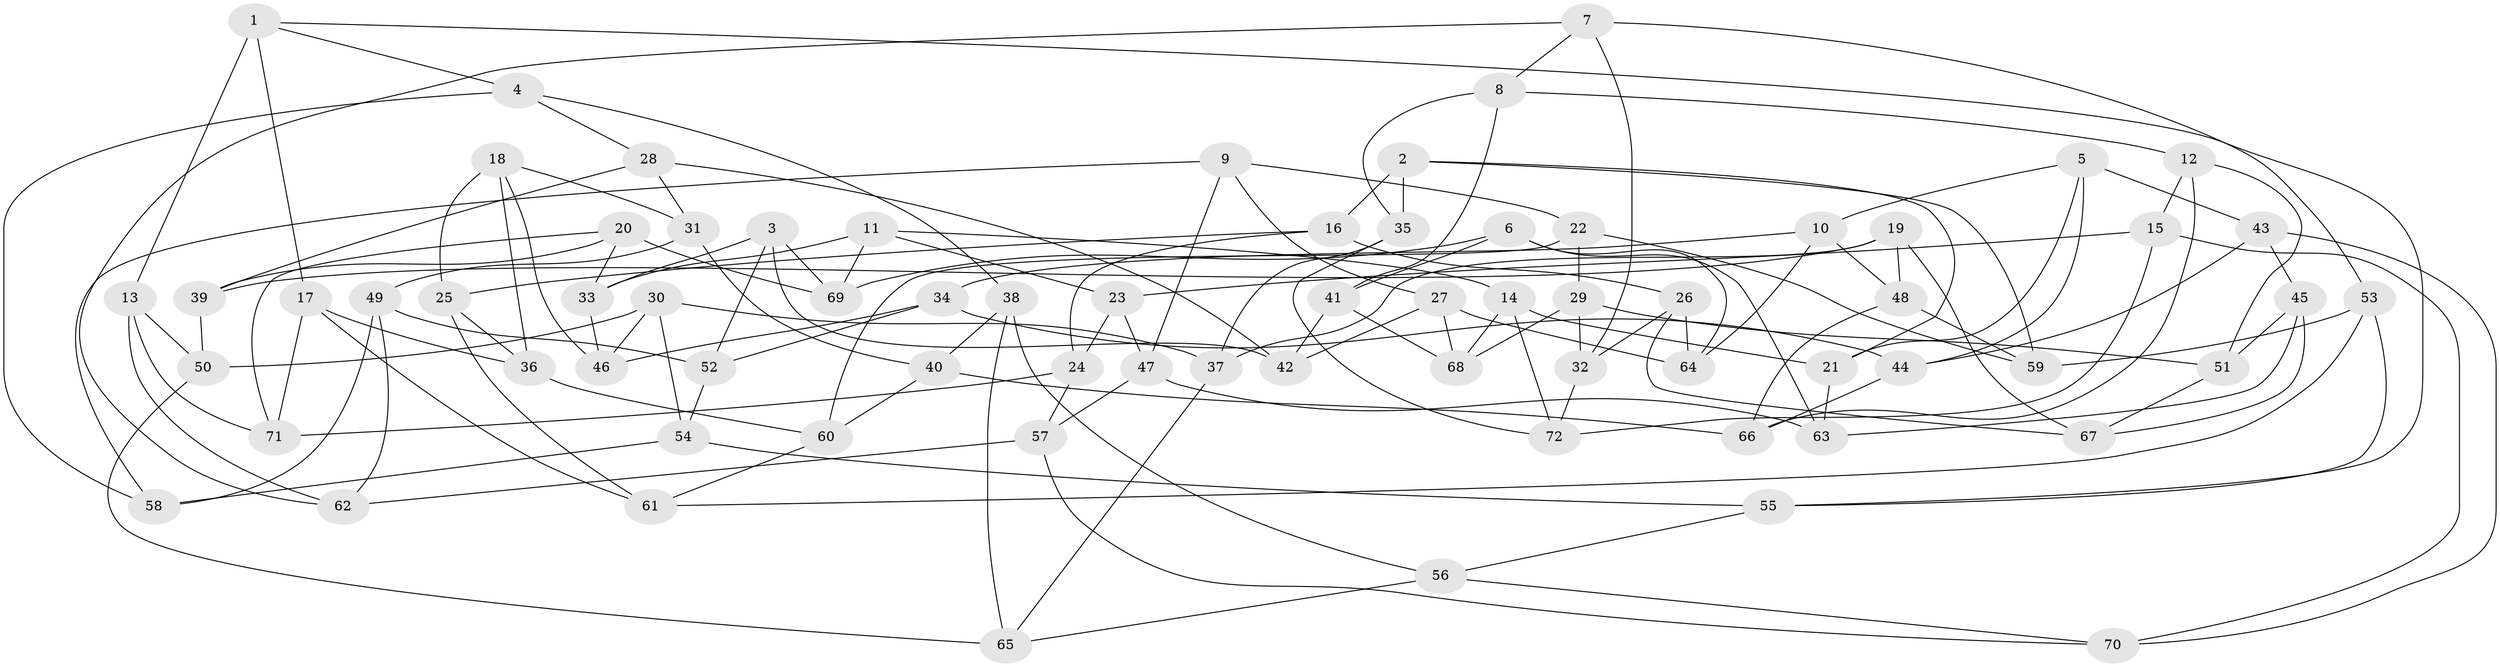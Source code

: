 // coarse degree distribution, {3: 0.17857142857142858, 5: 0.14285714285714285, 4: 0.35714285714285715, 2: 0.07142857142857142, 6: 0.07142857142857142, 7: 0.07142857142857142, 10: 0.03571428571428571, 12: 0.03571428571428571, 9: 0.03571428571428571}
// Generated by graph-tools (version 1.1) at 2025/03/03/04/25 22:03:13]
// undirected, 72 vertices, 144 edges
graph export_dot {
graph [start="1"]
  node [color=gray90,style=filled];
  1;
  2;
  3;
  4;
  5;
  6;
  7;
  8;
  9;
  10;
  11;
  12;
  13;
  14;
  15;
  16;
  17;
  18;
  19;
  20;
  21;
  22;
  23;
  24;
  25;
  26;
  27;
  28;
  29;
  30;
  31;
  32;
  33;
  34;
  35;
  36;
  37;
  38;
  39;
  40;
  41;
  42;
  43;
  44;
  45;
  46;
  47;
  48;
  49;
  50;
  51;
  52;
  53;
  54;
  55;
  56;
  57;
  58;
  59;
  60;
  61;
  62;
  63;
  64;
  65;
  66;
  67;
  68;
  69;
  70;
  71;
  72;
  1 -- 4;
  1 -- 55;
  1 -- 13;
  1 -- 17;
  2 -- 16;
  2 -- 21;
  2 -- 59;
  2 -- 35;
  3 -- 42;
  3 -- 69;
  3 -- 33;
  3 -- 52;
  4 -- 28;
  4 -- 38;
  4 -- 58;
  5 -- 21;
  5 -- 44;
  5 -- 10;
  5 -- 43;
  6 -- 41;
  6 -- 64;
  6 -- 63;
  6 -- 69;
  7 -- 53;
  7 -- 8;
  7 -- 32;
  7 -- 62;
  8 -- 35;
  8 -- 41;
  8 -- 12;
  9 -- 22;
  9 -- 58;
  9 -- 27;
  9 -- 47;
  10 -- 64;
  10 -- 34;
  10 -- 48;
  11 -- 33;
  11 -- 23;
  11 -- 69;
  11 -- 14;
  12 -- 51;
  12 -- 66;
  12 -- 15;
  13 -- 62;
  13 -- 71;
  13 -- 50;
  14 -- 21;
  14 -- 68;
  14 -- 72;
  15 -- 23;
  15 -- 70;
  15 -- 72;
  16 -- 25;
  16 -- 26;
  16 -- 24;
  17 -- 61;
  17 -- 71;
  17 -- 36;
  18 -- 31;
  18 -- 25;
  18 -- 46;
  18 -- 36;
  19 -- 67;
  19 -- 48;
  19 -- 39;
  19 -- 37;
  20 -- 69;
  20 -- 33;
  20 -- 71;
  20 -- 39;
  21 -- 63;
  22 -- 29;
  22 -- 60;
  22 -- 59;
  23 -- 47;
  23 -- 24;
  24 -- 71;
  24 -- 57;
  25 -- 36;
  25 -- 61;
  26 -- 32;
  26 -- 64;
  26 -- 67;
  27 -- 42;
  27 -- 68;
  27 -- 64;
  28 -- 31;
  28 -- 42;
  28 -- 39;
  29 -- 51;
  29 -- 32;
  29 -- 68;
  30 -- 37;
  30 -- 46;
  30 -- 50;
  30 -- 54;
  31 -- 49;
  31 -- 40;
  32 -- 72;
  33 -- 46;
  34 -- 46;
  34 -- 44;
  34 -- 52;
  35 -- 37;
  35 -- 72;
  36 -- 60;
  37 -- 65;
  38 -- 65;
  38 -- 56;
  38 -- 40;
  39 -- 50;
  40 -- 60;
  40 -- 66;
  41 -- 68;
  41 -- 42;
  43 -- 44;
  43 -- 45;
  43 -- 70;
  44 -- 66;
  45 -- 67;
  45 -- 51;
  45 -- 63;
  47 -- 57;
  47 -- 63;
  48 -- 66;
  48 -- 59;
  49 -- 58;
  49 -- 62;
  49 -- 52;
  50 -- 65;
  51 -- 67;
  52 -- 54;
  53 -- 55;
  53 -- 59;
  53 -- 61;
  54 -- 55;
  54 -- 58;
  55 -- 56;
  56 -- 65;
  56 -- 70;
  57 -- 70;
  57 -- 62;
  60 -- 61;
}
